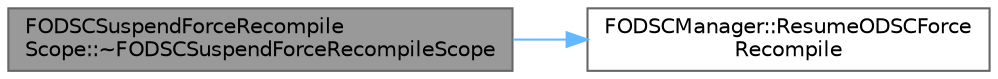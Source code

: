 digraph "FODSCSuspendForceRecompileScope::~FODSCSuspendForceRecompileScope"
{
 // INTERACTIVE_SVG=YES
 // LATEX_PDF_SIZE
  bgcolor="transparent";
  edge [fontname=Helvetica,fontsize=10,labelfontname=Helvetica,labelfontsize=10];
  node [fontname=Helvetica,fontsize=10,shape=box,height=0.2,width=0.4];
  rankdir="LR";
  Node1 [id="Node000001",label="FODSCSuspendForceRecompile\lScope::~FODSCSuspendForceRecompileScope",height=0.2,width=0.4,color="gray40", fillcolor="grey60", style="filled", fontcolor="black",tooltip=" "];
  Node1 -> Node2 [id="edge1_Node000001_Node000002",color="steelblue1",style="solid",tooltip=" "];
  Node2 [id="Node000002",label="FODSCManager::ResumeODSCForce\lRecompile",height=0.2,width=0.4,color="grey40", fillcolor="white", style="filled",URL="$d2/dd8/classFODSCManager.html#a4eb7cc342aaae98343c52a579d380498",tooltip=" "];
}
